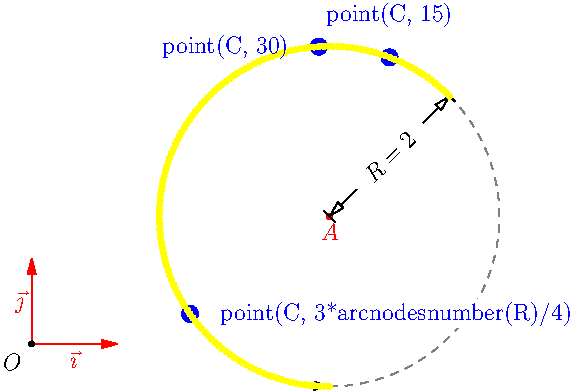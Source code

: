 import geometry;
unitsize(1.5cm);

// currentcoordsys=cartesiansystem((1,2),i=(1,0.5),j=(-0.5,.75));
show(currentcoordsys, xpen=invisible);

real R=2;
point A=(3.5,1.5);

dot("$A$",A,S,red);

arc C=arc(circle(A,2), 45, 270);
draw(C,Arrow);
draw(complementary(C),grey+dashed);
distance("$R=2$",A,point(C,0),0);

/*<asyxml><view file="modules/geometry.asy" type="point" signature="point(arc,real)"/></asyxml>*/
dot("point(C, 15)", point(C,15), 2N, 3mm+blue);

dot("point(C, 30)",
    point(C,nodabscissa(30)), // OR point(C,40)
    2W,3mm+blue);

/*<asyxml><view file="modules/geometry.asy" type="int" signature="arcnodesnumber(explicit arc)"/></asyxml>*/
dot(Label("point(C, 3*arcnodesnumber(R)/4)",UnFill),
    point(C, 3*arcnodesnumber(C)/4), 2E, 3mm+blue);

dot((path)C, yellow);